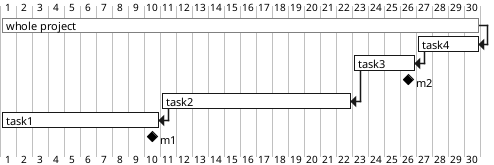 @startgantt

projectscale daily


[whole project] as [t5] lasts 30 days
[task4] as [t4] lasts 4 days and ends at [t5]'s end
[task3] as [t3] lasts 4 days and ends at [t4]'s start
[m2] happens after [t3]'s end
[task2] as [t2] lasts 12 days and ends at [t3]'s start
[task1] as [t1] lasts 10 days and ends at [t2]'s start
[m1] happens after [t1]'s end

[t5] is 0% completed
[t4] is 0% completed
[t3] is 0% completed
[t2] is 0% completed
[t1] is 0% completed

[t5] is colored in Gray


@endgantt